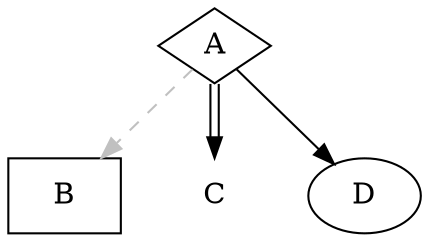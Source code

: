 digraph test0 {

  A [shape=diamond]
  B [shape=box]
  C [penwidth=0, arrowhead=none]

  A -> B [style=dashed, color=grey]
  A -> C [color="black:invis:black"]
  A -> D [shape=circle]

}
